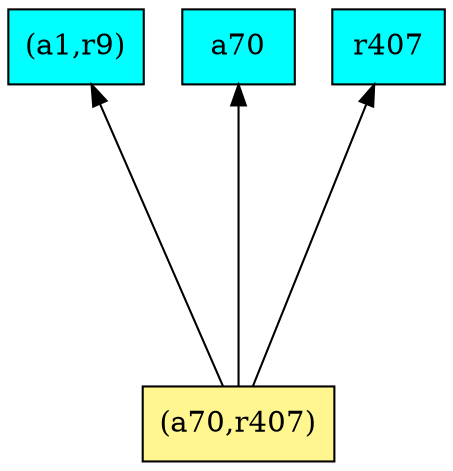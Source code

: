 digraph G {
rankdir=BT;ranksep="2.0";
"(a1,r9)" [shape=record,fillcolor=cyan,style=filled,label="{(a1,r9)}"];
"a70" [shape=record,fillcolor=cyan,style=filled,label="{a70}"];
"(a70,r407)" [shape=record,fillcolor=khaki1,style=filled,label="{(a70,r407)}"];
"r407" [shape=record,fillcolor=cyan,style=filled,label="{r407}"];
"(a70,r407)" -> "(a1,r9)"
"(a70,r407)" -> "a70"
"(a70,r407)" -> "r407"
}